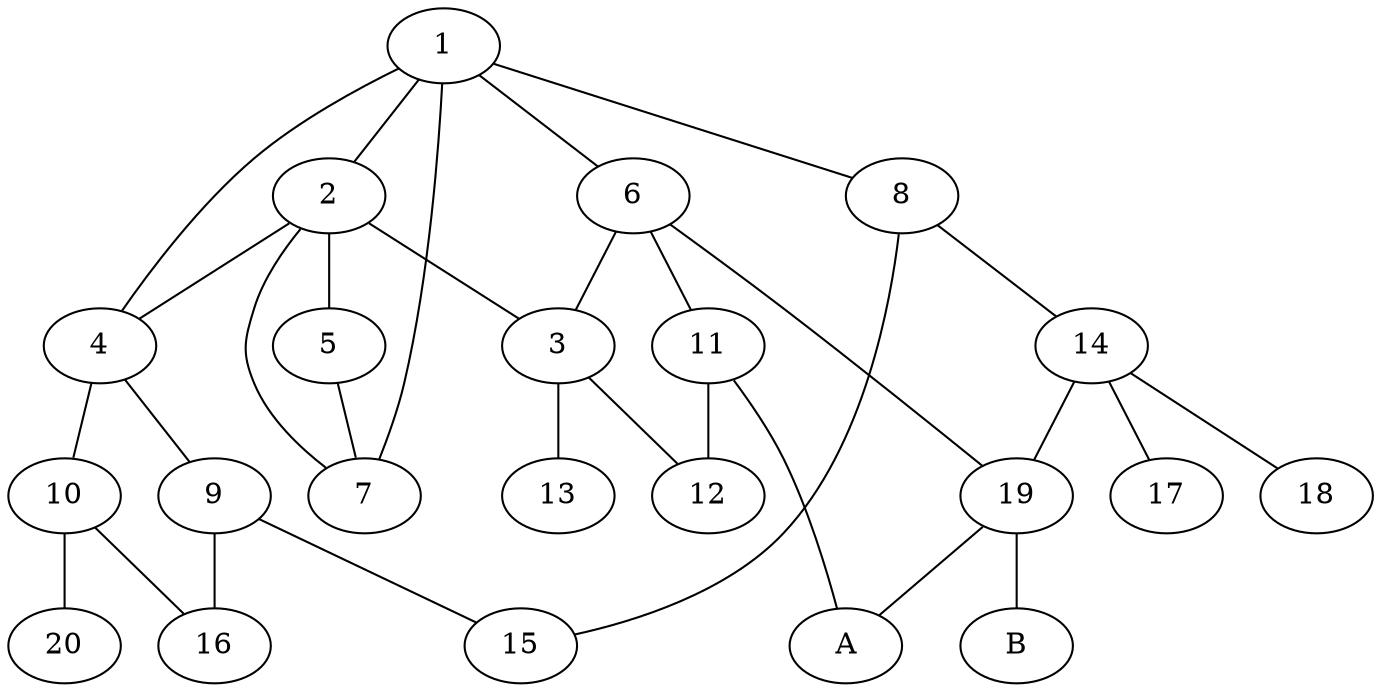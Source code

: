 strict graph G {
	1 -- {2 , 4 , 6, 7, 8}
    2 -- {3, 4, 5, 7};
	4 -- {9 , 10};
    5 -- {7};
	6 -- {3, 11, 19};
	8 -- {14, 15};
    3 -- {13, 12};
    10 -- {16, 20};
    14 -- {17, 18, 19};
    19 -- {A, B};
    11 -- {12, A};
    9 -- {15, 16};
}